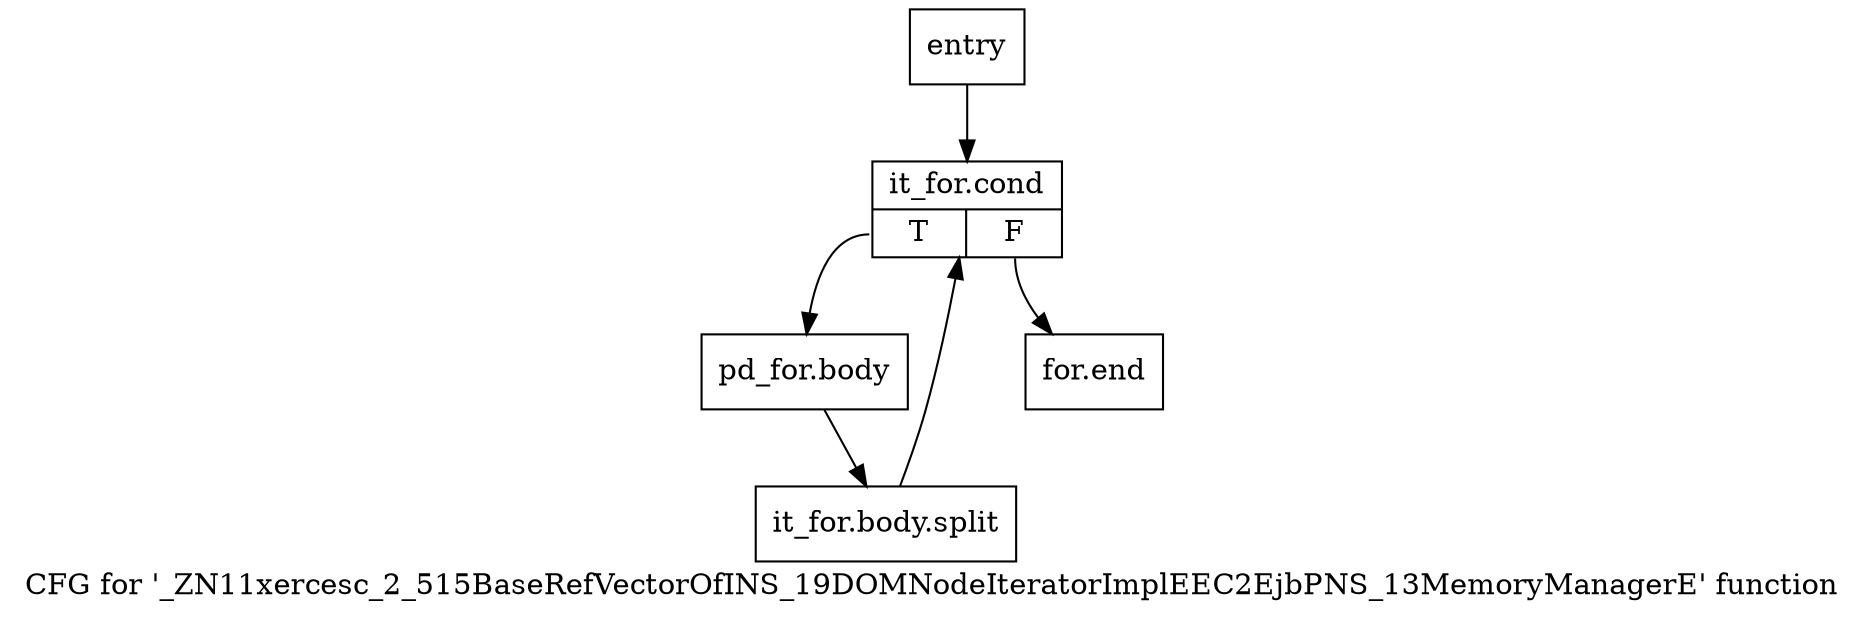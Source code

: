 digraph "CFG for '_ZN11xercesc_2_515BaseRefVectorOfINS_19DOMNodeIteratorImplEEC2EjbPNS_13MemoryManagerE' function" {
	label="CFG for '_ZN11xercesc_2_515BaseRefVectorOfINS_19DOMNodeIteratorImplEEC2EjbPNS_13MemoryManagerE' function";

	Node0x2a4a7b0 [shape=record,label="{entry}"];
	Node0x2a4a7b0 -> Node0x2a4a800;
	Node0x2a4a800 [shape=record,label="{it_for.cond|{<s0>T|<s1>F}}"];
	Node0x2a4a800:s0 -> Node0x2a4a850;
	Node0x2a4a800:s1 -> Node0x2a4a8a0;
	Node0x2a4a850 [shape=record,label="{pd_for.body}"];
	Node0x2a4a850 -> Node0xa590510;
	Node0xa590510 [shape=record,label="{it_for.body.split}"];
	Node0xa590510 -> Node0x2a4a800;
	Node0x2a4a8a0 [shape=record,label="{for.end}"];
}
